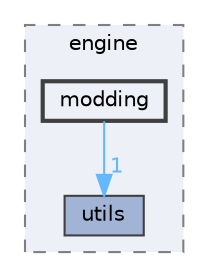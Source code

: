 digraph "C:/Dev/Techstorm-v5/src/engine/modding"
{
 // LATEX_PDF_SIZE
  bgcolor="transparent";
  edge [fontname=Helvetica,fontsize=10,labelfontname=Helvetica,labelfontsize=10];
  node [fontname=Helvetica,fontsize=10,shape=box,height=0.2,width=0.4];
  compound=true
  subgraph clusterdir_2052808828190f934b76e979ee65af8a {
    graph [ bgcolor="#edf0f7", pencolor="grey50", label="engine", fontname=Helvetica,fontsize=10 style="filled,dashed", URL="dir_2052808828190f934b76e979ee65af8a.html",tooltip=""]
  dir_ad45fcc0c842cd88b5556c32fab80eb5 [label="utils", fillcolor="#a2b4d6", color="grey25", style="filled", URL="dir_ad45fcc0c842cd88b5556c32fab80eb5.html",tooltip=""];
  dir_467a9c807a42c7b02e78d7a930074fcd [label="modding", fillcolor="#edf0f7", color="grey25", style="filled,bold", URL="dir_467a9c807a42c7b02e78d7a930074fcd.html",tooltip=""];
  }
  dir_467a9c807a42c7b02e78d7a930074fcd->dir_ad45fcc0c842cd88b5556c32fab80eb5 [headlabel="1", labeldistance=1.5 headhref="dir_000008_000017.html" href="dir_000008_000017.html" color="steelblue1" fontcolor="steelblue1"];
}
